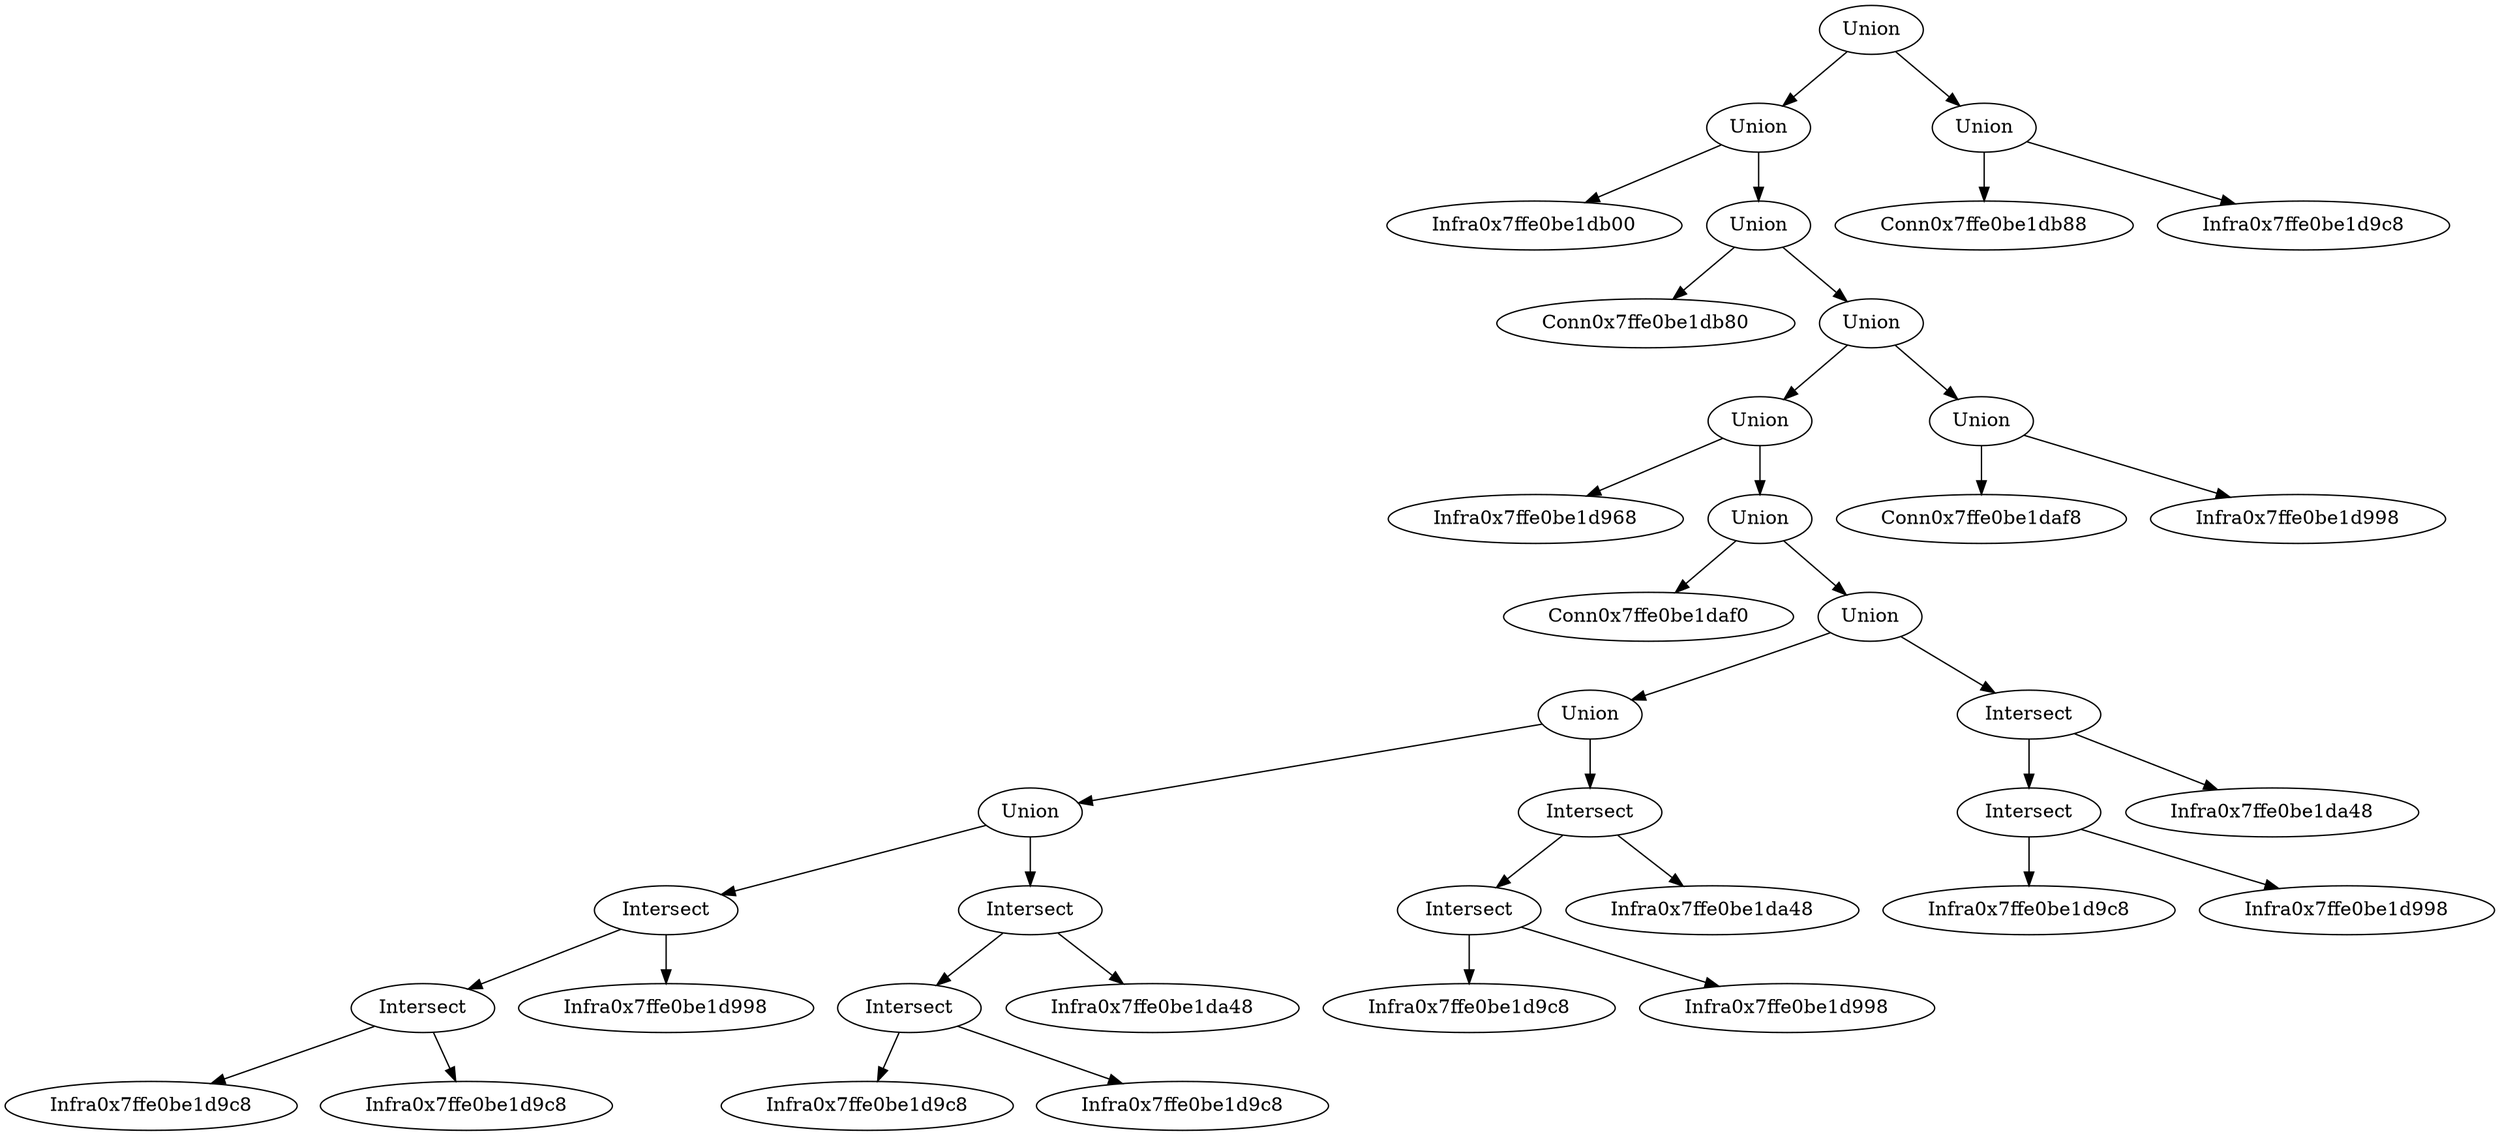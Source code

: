 digraph example1 {
    n140729097772000[label="Union"];
    n94475115355824[label="Union"];
    n94475115351264[label="Infra0x7ffe0be1db00"];
    n94475115355680[label="Union"];
    n94475115351296[label="Conn0x7ffe0be1db80"];
    n94475115355584[label="Union"];
    n94475115355440[label="Union"];
    n94475115351328[label="Infra0x7ffe0be1d968"];
    n94475115355296[label="Union"];
    n94475115351360[label="Conn0x7ffe0be1daf0"];
    n94475115355200[label="Union"];
    n94475115355056[label="Union"];
    n94475115354768[label="Union"];
    n94475115354480[label="Intersect"];
    n94475115354192[label="Intersect"];
    n94475115351552[label="Infra0x7ffe0be1d9c8"];
    n94475115351680[label="Infra0x7ffe0be1d9c8"];
    n94475115351808[label="Infra0x7ffe0be1d998"];
    n94475115354528[label="Intersect"];
    n94475115354384[label="Intersect"];
    n94475115352032[label="Infra0x7ffe0be1d9c8"];
    n94475115352160[label="Infra0x7ffe0be1d9c8"];
    n94475115352288[label="Infra0x7ffe0be1da48"];
    n94475115354816[label="Intersect"];
    n94475115354672[label="Intersect"];
    n94475115352512[label="Infra0x7ffe0be1d9c8"];
    n94475115352640[label="Infra0x7ffe0be1d998"];
    n94475115352768[label="Infra0x7ffe0be1da48"];
    n94475115355104[label="Intersect"];
    n94475115354960[label="Intersect"];
    n94475115352992[label="Infra0x7ffe0be1d9c8"];
    n94475115353120[label="Infra0x7ffe0be1d998"];
    n94475115353248[label="Infra0x7ffe0be1da48"];
    n94475115355488[label="Union"];
    n94475115351440[label="Conn0x7ffe0be1daf8"];
    n94475115351472[label="Infra0x7ffe0be1d998"];
    n94475115355872[label="Union"];
    n94475115353856[label="Conn0x7ffe0be1db88"];
    n94475115353936[label="Infra0x7ffe0be1d9c8"];
    n140729097772000 -> n94475115355824[label=""];
    n94475115355824 -> n94475115351264[label=""];
    n94475115355824 -> n94475115355680[label=""];
    n94475115355680 -> n94475115351296[label=""];
    n94475115355680 -> n94475115355584[label=""];
    n94475115355584 -> n94475115355440[label=""];
    n94475115355440 -> n94475115351328[label=""];
    n94475115355440 -> n94475115355296[label=""];
    n94475115355296 -> n94475115351360[label=""];
    n94475115355296 -> n94475115355200[label=""];
    n94475115355200 -> n94475115355056[label=""];
    n94475115355056 -> n94475115354768[label=""];
    n94475115354768 -> n94475115354480[label=""];
    n94475115354480 -> n94475115354192[label=""];
    n94475115354192 -> n94475115351552[label=""];
    n94475115354192 -> n94475115351680[label=""];
    n94475115354480 -> n94475115351808[label=""];
    n94475115354768 -> n94475115354528[label=""];
    n94475115354528 -> n94475115354384[label=""];
    n94475115354384 -> n94475115352032[label=""];
    n94475115354384 -> n94475115352160[label=""];
    n94475115354528 -> n94475115352288[label=""];
    n94475115355056 -> n94475115354816[label=""];
    n94475115354816 -> n94475115354672[label=""];
    n94475115354672 -> n94475115352512[label=""];
    n94475115354672 -> n94475115352640[label=""];
    n94475115354816 -> n94475115352768[label=""];
    n94475115355200 -> n94475115355104[label=""];
    n94475115355104 -> n94475115354960[label=""];
    n94475115354960 -> n94475115352992[label=""];
    n94475115354960 -> n94475115353120[label=""];
    n94475115355104 -> n94475115353248[label=""];
    n94475115355584 -> n94475115355488[label=""];
    n94475115355488 -> n94475115351440[label=""];
    n94475115355488 -> n94475115351472[label=""];
    n140729097772000 -> n94475115355872[label=""];
    n94475115355872 -> n94475115353856[label=""];
    n94475115355872 -> n94475115353936[label=""];
}
